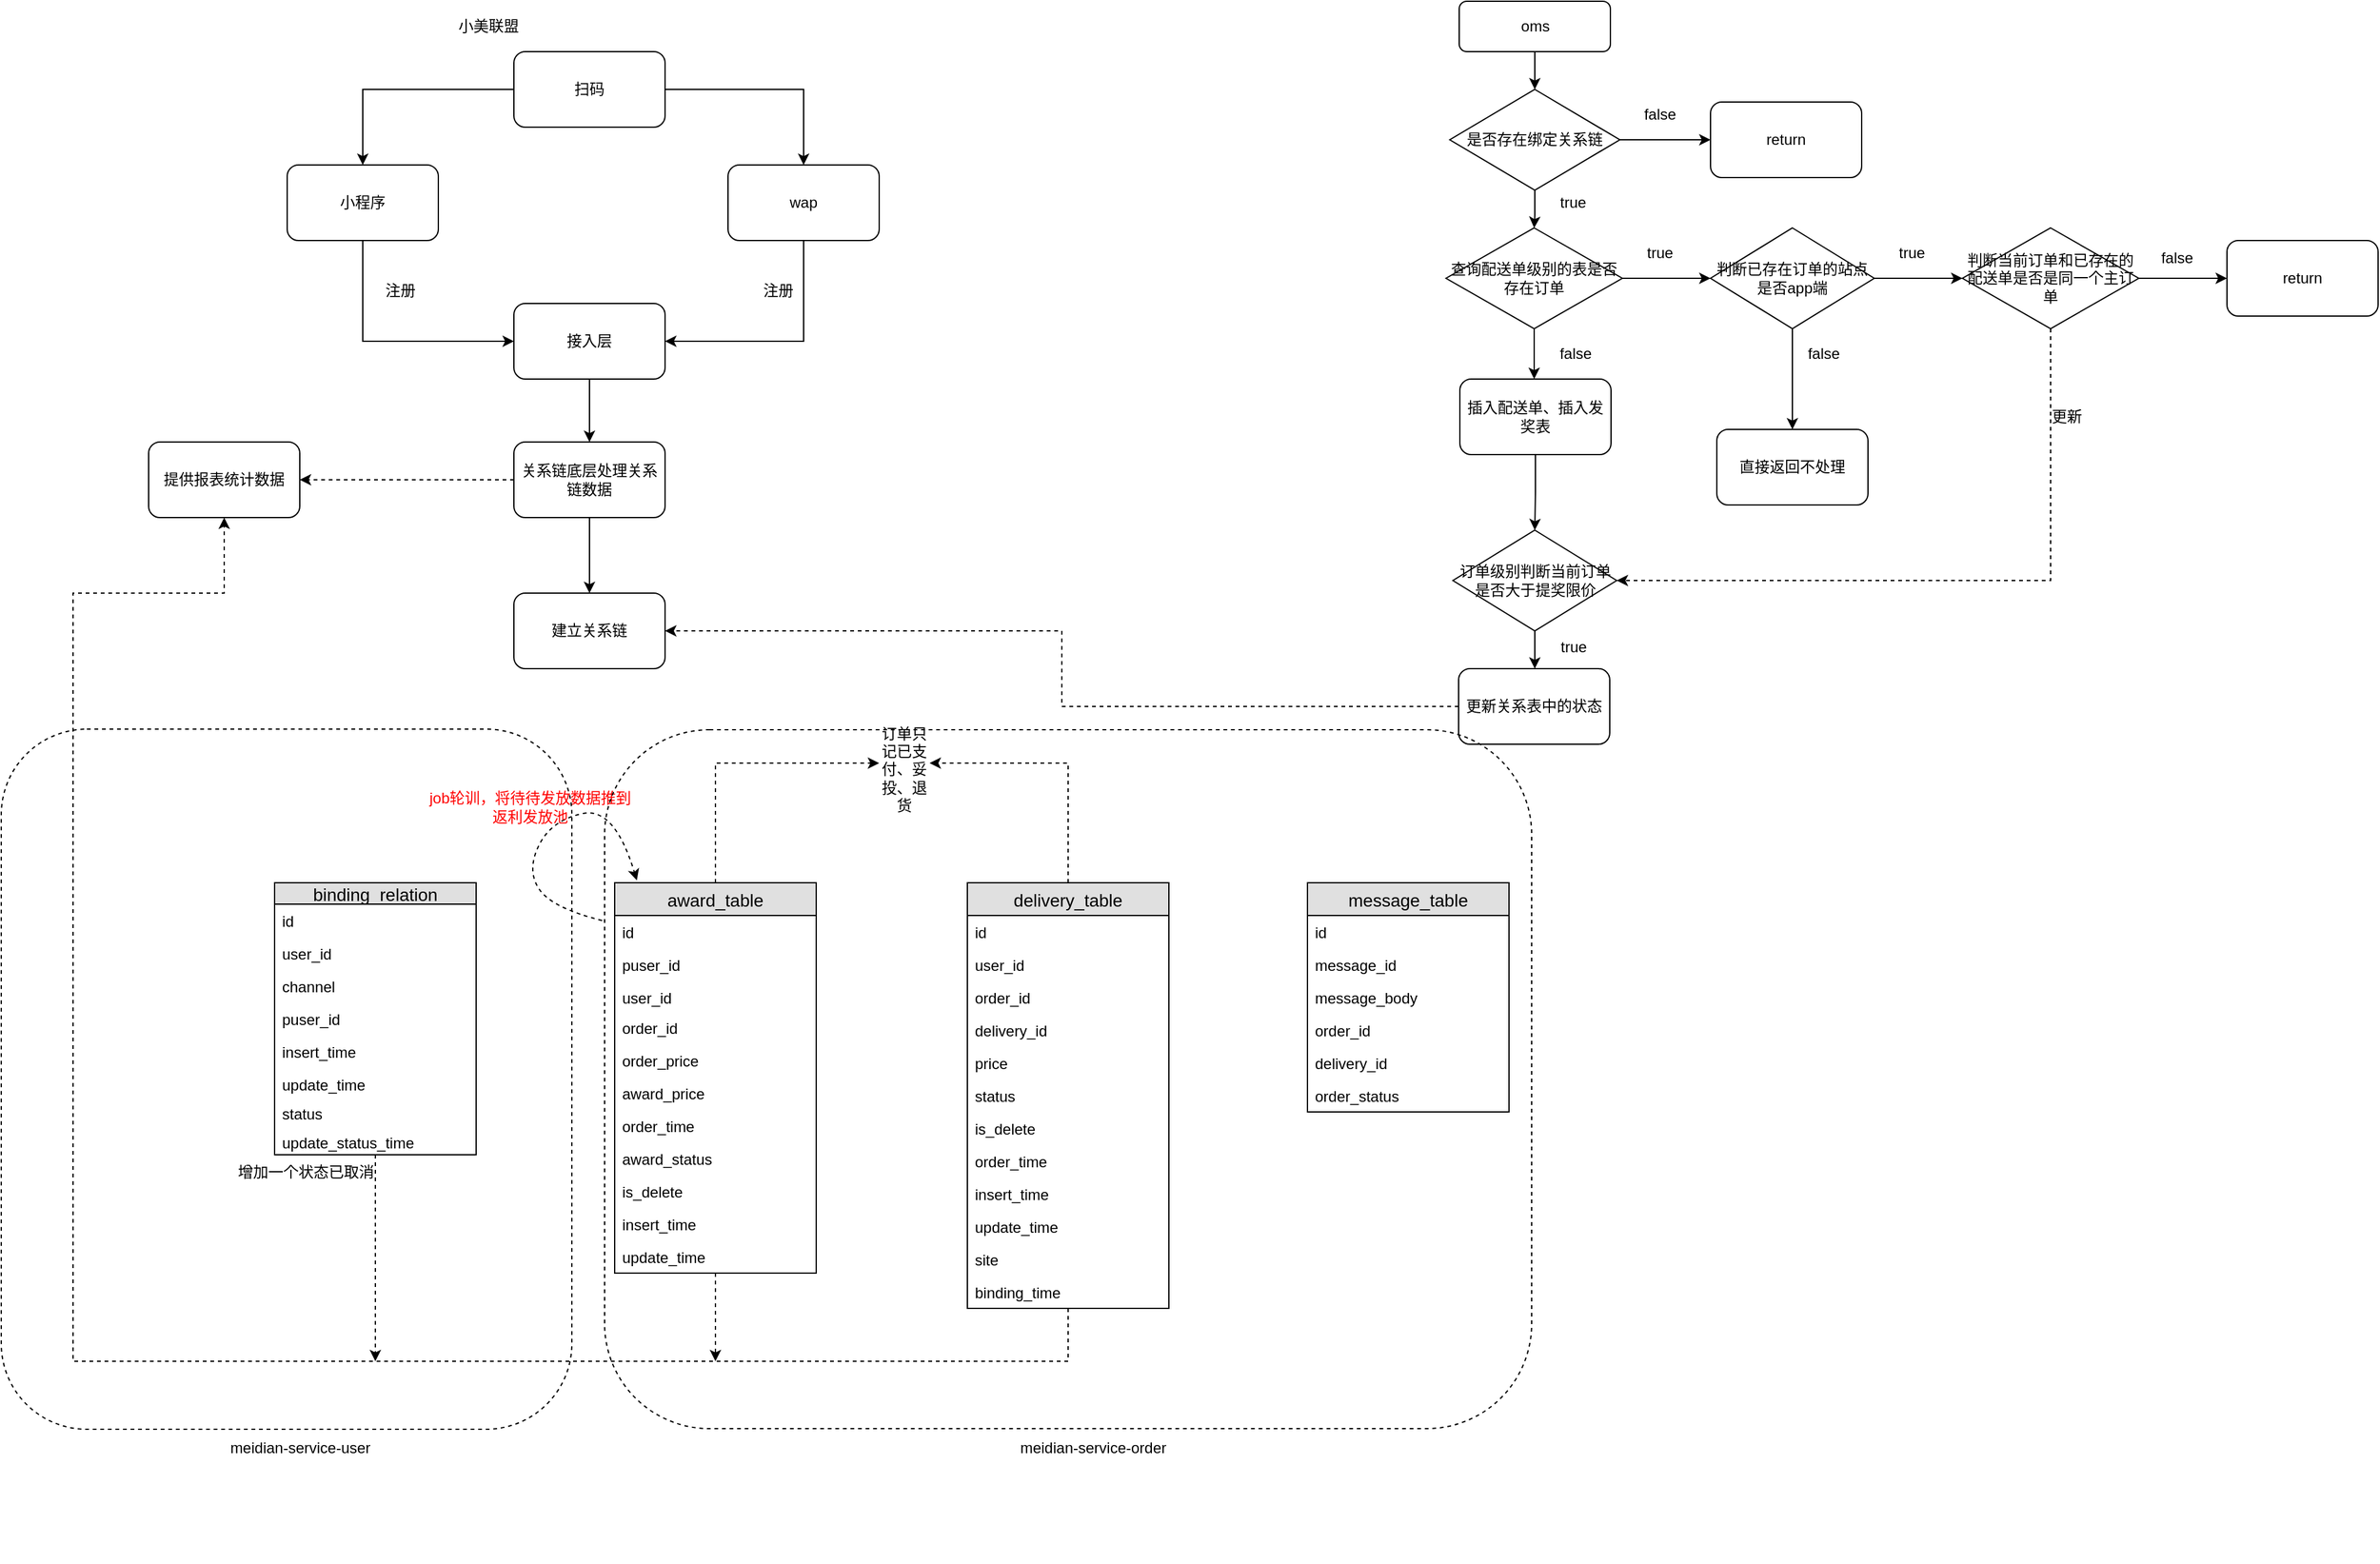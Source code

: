 <mxfile version="12.6.5" type="github">
  <diagram id="ViuxsVs0jhdlv3zUoUvD" name="Page-1">
    <mxGraphModel dx="2048" dy="631" grid="1" gridSize="10" guides="1" tooltips="1" connect="1" arrows="1" fold="1" page="1" pageScale="1" pageWidth="827" pageHeight="1169" background="none" math="0" shadow="0">
      <root>
        <mxCell id="0"/>
        <mxCell id="1" parent="0"/>
        <mxCell id="KdRfdlikvtDpbyzAhevV-1" value="小美联盟" style="text;html=1;strokeColor=none;fillColor=none;align=center;verticalAlign=middle;whiteSpace=wrap;rounded=0;" parent="1" vertex="1">
          <mxGeometry x="310" y="20" width="140" height="20" as="geometry"/>
        </mxCell>
        <mxCell id="KdRfdlikvtDpbyzAhevV-12" style="edgeStyle=orthogonalEdgeStyle;rounded=0;orthogonalLoop=1;jettySize=auto;html=1;entryX=1;entryY=0.5;entryDx=0;entryDy=0;" parent="1" source="KdRfdlikvtDpbyzAhevV-4" target="KdRfdlikvtDpbyzAhevV-10" edge="1">
          <mxGeometry relative="1" as="geometry">
            <Array as="points">
              <mxPoint x="630" y="280"/>
            </Array>
          </mxGeometry>
        </mxCell>
        <mxCell id="KdRfdlikvtDpbyzAhevV-4" value="wap" style="rounded=1;whiteSpace=wrap;html=1;" parent="1" vertex="1">
          <mxGeometry x="570" y="140" width="120" height="60" as="geometry"/>
        </mxCell>
        <mxCell id="KdRfdlikvtDpbyzAhevV-11" style="edgeStyle=orthogonalEdgeStyle;rounded=0;orthogonalLoop=1;jettySize=auto;html=1;entryX=0;entryY=0.5;entryDx=0;entryDy=0;" parent="1" source="KdRfdlikvtDpbyzAhevV-5" target="KdRfdlikvtDpbyzAhevV-10" edge="1">
          <mxGeometry relative="1" as="geometry">
            <Array as="points">
              <mxPoint x="280" y="280"/>
            </Array>
          </mxGeometry>
        </mxCell>
        <mxCell id="KdRfdlikvtDpbyzAhevV-5" value="小程序" style="rounded=1;whiteSpace=wrap;html=1;" parent="1" vertex="1">
          <mxGeometry x="220" y="140" width="120" height="60" as="geometry"/>
        </mxCell>
        <mxCell id="KdRfdlikvtDpbyzAhevV-7" style="edgeStyle=orthogonalEdgeStyle;rounded=0;orthogonalLoop=1;jettySize=auto;html=1;entryX=0.5;entryY=0;entryDx=0;entryDy=0;" parent="1" source="KdRfdlikvtDpbyzAhevV-6" target="KdRfdlikvtDpbyzAhevV-5" edge="1">
          <mxGeometry relative="1" as="geometry"/>
        </mxCell>
        <mxCell id="KdRfdlikvtDpbyzAhevV-8" style="edgeStyle=orthogonalEdgeStyle;rounded=0;orthogonalLoop=1;jettySize=auto;html=1;entryX=0.5;entryY=0;entryDx=0;entryDy=0;" parent="1" source="KdRfdlikvtDpbyzAhevV-6" target="KdRfdlikvtDpbyzAhevV-4" edge="1">
          <mxGeometry relative="1" as="geometry"/>
        </mxCell>
        <mxCell id="KdRfdlikvtDpbyzAhevV-6" value="扫码" style="rounded=1;whiteSpace=wrap;html=1;" parent="1" vertex="1">
          <mxGeometry x="400" y="50" width="120" height="60" as="geometry"/>
        </mxCell>
        <mxCell id="KdRfdlikvtDpbyzAhevV-13" style="edgeStyle=orthogonalEdgeStyle;rounded=0;orthogonalLoop=1;jettySize=auto;html=1;" parent="1" source="KdRfdlikvtDpbyzAhevV-10" edge="1">
          <mxGeometry relative="1" as="geometry">
            <mxPoint x="460" y="360" as="targetPoint"/>
          </mxGeometry>
        </mxCell>
        <mxCell id="KdRfdlikvtDpbyzAhevV-10" value="接入层" style="rounded=1;whiteSpace=wrap;html=1;" parent="1" vertex="1">
          <mxGeometry x="400" y="250" width="120" height="60" as="geometry"/>
        </mxCell>
        <mxCell id="KdRfdlikvtDpbyzAhevV-14" value="注册" style="text;html=1;strokeColor=none;fillColor=none;align=center;verticalAlign=middle;whiteSpace=wrap;rounded=0;" parent="1" vertex="1">
          <mxGeometry x="290" y="230" width="40" height="20" as="geometry"/>
        </mxCell>
        <mxCell id="KdRfdlikvtDpbyzAhevV-15" value="注册" style="text;html=1;strokeColor=none;fillColor=none;align=center;verticalAlign=middle;whiteSpace=wrap;rounded=0;" parent="1" vertex="1">
          <mxGeometry x="590" y="230" width="40" height="20" as="geometry"/>
        </mxCell>
        <mxCell id="KdRfdlikvtDpbyzAhevV-18" style="edgeStyle=orthogonalEdgeStyle;rounded=0;orthogonalLoop=1;jettySize=auto;html=1;" parent="1" source="KdRfdlikvtDpbyzAhevV-17" edge="1">
          <mxGeometry relative="1" as="geometry">
            <mxPoint x="460" y="480" as="targetPoint"/>
          </mxGeometry>
        </mxCell>
        <mxCell id="KdRfdlikvtDpbyzAhevV-46" style="edgeStyle=orthogonalEdgeStyle;rounded=0;orthogonalLoop=1;jettySize=auto;html=1;dashed=1;" parent="1" source="KdRfdlikvtDpbyzAhevV-17" edge="1">
          <mxGeometry relative="1" as="geometry">
            <mxPoint x="230" y="390" as="targetPoint"/>
          </mxGeometry>
        </mxCell>
        <mxCell id="KdRfdlikvtDpbyzAhevV-17" value="关系链底层处理关系链数据" style="rounded=1;whiteSpace=wrap;html=1;" parent="1" vertex="1">
          <mxGeometry x="400" y="360" width="120" height="60" as="geometry"/>
        </mxCell>
        <mxCell id="KdRfdlikvtDpbyzAhevV-19" value="建立关系链" style="rounded=1;whiteSpace=wrap;html=1;" parent="1" vertex="1">
          <mxGeometry x="400" y="480" width="120" height="60" as="geometry"/>
        </mxCell>
        <mxCell id="weVdjqVGFAg4G8JXfVWF-7" style="edgeStyle=orthogonalEdgeStyle;rounded=0;orthogonalLoop=1;jettySize=auto;html=1;entryX=0.5;entryY=0;entryDx=0;entryDy=0;" edge="1" parent="1" source="KdRfdlikvtDpbyzAhevV-20" target="weVdjqVGFAg4G8JXfVWF-6">
          <mxGeometry relative="1" as="geometry"/>
        </mxCell>
        <mxCell id="KdRfdlikvtDpbyzAhevV-20" value="oms" style="rounded=1;whiteSpace=wrap;html=1;" parent="1" vertex="1">
          <mxGeometry x="1150.5" y="10" width="120" height="40" as="geometry"/>
        </mxCell>
        <mxCell id="weVdjqVGFAg4G8JXfVWF-87" style="edgeStyle=orthogonalEdgeStyle;rounded=0;orthogonalLoop=1;jettySize=auto;html=1;entryX=0.5;entryY=0;entryDx=0;entryDy=0;" edge="1" parent="1" source="KdRfdlikvtDpbyzAhevV-24">
          <mxGeometry relative="1" as="geometry">
            <mxPoint x="1210.0" y="310" as="targetPoint"/>
          </mxGeometry>
        </mxCell>
        <mxCell id="weVdjqVGFAg4G8JXfVWF-99" style="edgeStyle=orthogonalEdgeStyle;rounded=0;orthogonalLoop=1;jettySize=auto;html=1;" edge="1" parent="1" source="KdRfdlikvtDpbyzAhevV-24">
          <mxGeometry relative="1" as="geometry">
            <mxPoint x="1350" y="230" as="targetPoint"/>
          </mxGeometry>
        </mxCell>
        <mxCell id="KdRfdlikvtDpbyzAhevV-24" value="查询配送单级别的表是否存在订单" style="rhombus;whiteSpace=wrap;html=1;" parent="1" vertex="1">
          <mxGeometry x="1140" y="190" width="140" height="80" as="geometry"/>
        </mxCell>
        <mxCell id="weVdjqVGFAg4G8JXfVWF-91" value="" style="edgeStyle=orthogonalEdgeStyle;rounded=0;orthogonalLoop=1;jettySize=auto;html=1;" edge="1" parent="1" source="KdRfdlikvtDpbyzAhevV-32">
          <mxGeometry relative="1" as="geometry">
            <mxPoint x="1210.5" y="540" as="targetPoint"/>
          </mxGeometry>
        </mxCell>
        <mxCell id="KdRfdlikvtDpbyzAhevV-32" value="订单级别判断当前订单是否大于提奖限价" style="rhombus;whiteSpace=wrap;html=1;" parent="1" vertex="1">
          <mxGeometry x="1145.5" y="430" width="130" height="80" as="geometry"/>
        </mxCell>
        <mxCell id="weVdjqVGFAg4G8JXfVWF-94" value="" style="edgeStyle=orthogonalEdgeStyle;rounded=0;orthogonalLoop=1;jettySize=auto;html=1;" edge="1" parent="1" source="weVdjqVGFAg4G8JXfVWF-90">
          <mxGeometry relative="1" as="geometry">
            <mxPoint x="1355.5" y="580" as="targetPoint"/>
          </mxGeometry>
        </mxCell>
        <mxCell id="KdRfdlikvtDpbyzAhevV-47" value="提供报表统计数据" style="rounded=1;whiteSpace=wrap;html=1;" parent="1" vertex="1">
          <mxGeometry x="110" y="360" width="120" height="60" as="geometry"/>
        </mxCell>
        <mxCell id="weVdjqVGFAg4G8JXfVWF-8" style="edgeStyle=orthogonalEdgeStyle;rounded=0;orthogonalLoop=1;jettySize=auto;html=1;entryX=0.5;entryY=0;entryDx=0;entryDy=0;" edge="1" parent="1" source="weVdjqVGFAg4G8JXfVWF-6" target="KdRfdlikvtDpbyzAhevV-24">
          <mxGeometry relative="1" as="geometry"/>
        </mxCell>
        <mxCell id="weVdjqVGFAg4G8JXfVWF-96" style="edgeStyle=orthogonalEdgeStyle;rounded=0;orthogonalLoop=1;jettySize=auto;html=1;" edge="1" parent="1" source="weVdjqVGFAg4G8JXfVWF-6">
          <mxGeometry relative="1" as="geometry">
            <mxPoint x="1350" y="120" as="targetPoint"/>
          </mxGeometry>
        </mxCell>
        <mxCell id="weVdjqVGFAg4G8JXfVWF-6" value="&lt;span style=&quot;white-space: normal&quot;&gt;是否存在绑定关系链&lt;/span&gt;" style="rhombus;whiteSpace=wrap;html=1;" vertex="1" parent="1">
          <mxGeometry x="1143" y="80" width="135" height="80" as="geometry"/>
        </mxCell>
        <mxCell id="weVdjqVGFAg4G8JXfVWF-118" style="edgeStyle=orthogonalEdgeStyle;rounded=0;orthogonalLoop=1;jettySize=auto;html=1;dashed=1;" edge="1" parent="1" source="weVdjqVGFAg4G8JXfVWF-13">
          <mxGeometry relative="1" as="geometry">
            <mxPoint x="290" y="1090" as="targetPoint"/>
          </mxGeometry>
        </mxCell>
        <mxCell id="weVdjqVGFAg4G8JXfVWF-13" value="binding_relation" style="swimlane;fontStyle=0;childLayout=stackLayout;horizontal=1;startSize=17;fillColor=#e0e0e0;horizontalStack=0;resizeParent=1;resizeParentMax=0;resizeLast=0;collapsible=1;marginBottom=0;swimlaneFillColor=#ffffff;align=center;fontSize=14;" vertex="1" parent="1">
          <mxGeometry x="210" y="710" width="160" height="216" as="geometry"/>
        </mxCell>
        <mxCell id="weVdjqVGFAg4G8JXfVWF-77" value="id" style="text;strokeColor=none;fillColor=none;spacingLeft=4;spacingRight=4;overflow=hidden;rotatable=0;points=[[0,0.5],[1,0.5]];portConstraint=eastwest;fontSize=12;" vertex="1" parent="weVdjqVGFAg4G8JXfVWF-13">
          <mxGeometry y="17" width="160" height="26" as="geometry"/>
        </mxCell>
        <mxCell id="weVdjqVGFAg4G8JXfVWF-14" value="user_id" style="text;strokeColor=none;fillColor=none;spacingLeft=4;spacingRight=4;overflow=hidden;rotatable=0;points=[[0,0.5],[1,0.5]];portConstraint=eastwest;fontSize=12;" vertex="1" parent="weVdjqVGFAg4G8JXfVWF-13">
          <mxGeometry y="43" width="160" height="26" as="geometry"/>
        </mxCell>
        <mxCell id="weVdjqVGFAg4G8JXfVWF-15" value="channel" style="text;strokeColor=none;fillColor=none;spacingLeft=4;spacingRight=4;overflow=hidden;rotatable=0;points=[[0,0.5],[1,0.5]];portConstraint=eastwest;fontSize=12;" vertex="1" parent="weVdjqVGFAg4G8JXfVWF-13">
          <mxGeometry y="69" width="160" height="26" as="geometry"/>
        </mxCell>
        <mxCell id="weVdjqVGFAg4G8JXfVWF-20" value="puser_id" style="text;strokeColor=none;fillColor=none;spacingLeft=4;spacingRight=4;overflow=hidden;rotatable=0;points=[[0,0.5],[1,0.5]];portConstraint=eastwest;fontSize=12;" vertex="1" parent="weVdjqVGFAg4G8JXfVWF-13">
          <mxGeometry y="95" width="160" height="26" as="geometry"/>
        </mxCell>
        <mxCell id="weVdjqVGFAg4G8JXfVWF-21" value="insert_time" style="text;strokeColor=none;fillColor=none;spacingLeft=4;spacingRight=4;overflow=hidden;rotatable=0;points=[[0,0.5],[1,0.5]];portConstraint=eastwest;fontSize=12;" vertex="1" parent="weVdjqVGFAg4G8JXfVWF-13">
          <mxGeometry y="121" width="160" height="26" as="geometry"/>
        </mxCell>
        <mxCell id="weVdjqVGFAg4G8JXfVWF-22" value="update_time" style="text;strokeColor=none;fillColor=none;spacingLeft=4;spacingRight=4;overflow=hidden;rotatable=0;points=[[0,0.5],[1,0.5]];portConstraint=eastwest;fontSize=12;" vertex="1" parent="weVdjqVGFAg4G8JXfVWF-13">
          <mxGeometry y="147" width="160" height="23" as="geometry"/>
        </mxCell>
        <mxCell id="weVdjqVGFAg4G8JXfVWF-23" value="status" style="text;strokeColor=none;fillColor=none;spacingLeft=4;spacingRight=4;overflow=hidden;rotatable=0;points=[[0,0.5],[1,0.5]];portConstraint=eastwest;fontSize=12;" vertex="1" parent="weVdjqVGFAg4G8JXfVWF-13">
          <mxGeometry y="170" width="160" height="23" as="geometry"/>
        </mxCell>
        <mxCell id="weVdjqVGFAg4G8JXfVWF-131" value="update_status_time" style="text;strokeColor=none;fillColor=none;spacingLeft=4;spacingRight=4;overflow=hidden;rotatable=0;points=[[0,0.5],[1,0.5]];portConstraint=eastwest;fontSize=12;" vertex="1" parent="weVdjqVGFAg4G8JXfVWF-13">
          <mxGeometry y="193" width="160" height="23" as="geometry"/>
        </mxCell>
        <mxCell id="weVdjqVGFAg4G8JXfVWF-116" style="edgeStyle=orthogonalEdgeStyle;rounded=0;orthogonalLoop=1;jettySize=auto;html=1;entryX=0;entryY=0.25;entryDx=0;entryDy=0;dashed=1;" edge="1" parent="1" source="weVdjqVGFAg4G8JXfVWF-29" target="weVdjqVGFAg4G8JXfVWF-46">
          <mxGeometry relative="1" as="geometry">
            <Array as="points">
              <mxPoint x="560" y="615"/>
            </Array>
          </mxGeometry>
        </mxCell>
        <mxCell id="weVdjqVGFAg4G8JXfVWF-117" style="edgeStyle=orthogonalEdgeStyle;rounded=0;orthogonalLoop=1;jettySize=auto;html=1;dashed=1;" edge="1" parent="1" source="weVdjqVGFAg4G8JXfVWF-29">
          <mxGeometry relative="1" as="geometry">
            <mxPoint x="560" y="1090" as="targetPoint"/>
          </mxGeometry>
        </mxCell>
        <mxCell id="weVdjqVGFAg4G8JXfVWF-29" value="award_table" style="swimlane;fontStyle=0;childLayout=stackLayout;horizontal=1;startSize=26;fillColor=#e0e0e0;horizontalStack=0;resizeParent=1;resizeParentMax=0;resizeLast=0;collapsible=1;marginBottom=0;swimlaneFillColor=#ffffff;align=center;fontSize=14;" vertex="1" parent="1">
          <mxGeometry x="480" y="710" width="160" height="310" as="geometry"/>
        </mxCell>
        <mxCell id="weVdjqVGFAg4G8JXfVWF-76" value="id" style="text;strokeColor=none;fillColor=none;spacingLeft=4;spacingRight=4;overflow=hidden;rotatable=0;points=[[0,0.5],[1,0.5]];portConstraint=eastwest;fontSize=12;" vertex="1" parent="weVdjqVGFAg4G8JXfVWF-29">
          <mxGeometry y="26" width="160" height="26" as="geometry"/>
        </mxCell>
        <mxCell id="weVdjqVGFAg4G8JXfVWF-66" value="puser_id" style="text;strokeColor=none;fillColor=none;spacingLeft=4;spacingRight=4;overflow=hidden;rotatable=0;points=[[0,0.5],[1,0.5]];portConstraint=eastwest;fontSize=12;" vertex="1" parent="weVdjqVGFAg4G8JXfVWF-29">
          <mxGeometry y="52" width="160" height="26" as="geometry"/>
        </mxCell>
        <mxCell id="weVdjqVGFAg4G8JXfVWF-70" value="user_id" style="text;strokeColor=none;fillColor=none;spacingLeft=4;spacingRight=4;overflow=hidden;rotatable=0;points=[[0,0.5],[1,0.5]];portConstraint=eastwest;fontSize=12;" vertex="1" parent="weVdjqVGFAg4G8JXfVWF-29">
          <mxGeometry y="78" width="160" height="24" as="geometry"/>
        </mxCell>
        <mxCell id="weVdjqVGFAg4G8JXfVWF-32" value="order_id" style="text;strokeColor=none;fillColor=none;spacingLeft=4;spacingRight=4;overflow=hidden;rotatable=0;points=[[0,0.5],[1,0.5]];portConstraint=eastwest;fontSize=12;" vertex="1" parent="weVdjqVGFAg4G8JXfVWF-29">
          <mxGeometry y="102" width="160" height="26" as="geometry"/>
        </mxCell>
        <mxCell id="weVdjqVGFAg4G8JXfVWF-58" value="order_price" style="text;strokeColor=none;fillColor=none;spacingLeft=4;spacingRight=4;overflow=hidden;rotatable=0;points=[[0,0.5],[1,0.5]];portConstraint=eastwest;fontSize=12;" vertex="1" parent="weVdjqVGFAg4G8JXfVWF-29">
          <mxGeometry y="128" width="160" height="26" as="geometry"/>
        </mxCell>
        <mxCell id="weVdjqVGFAg4G8JXfVWF-65" value="award_price" style="text;strokeColor=none;fillColor=none;spacingLeft=4;spacingRight=4;overflow=hidden;rotatable=0;points=[[0,0.5],[1,0.5]];portConstraint=eastwest;fontSize=12;" vertex="1" parent="weVdjqVGFAg4G8JXfVWF-29">
          <mxGeometry y="154" width="160" height="26" as="geometry"/>
        </mxCell>
        <mxCell id="weVdjqVGFAg4G8JXfVWF-68" value="order_time" style="text;strokeColor=none;fillColor=none;spacingLeft=4;spacingRight=4;overflow=hidden;rotatable=0;points=[[0,0.5],[1,0.5]];portConstraint=eastwest;fontSize=12;" vertex="1" parent="weVdjqVGFAg4G8JXfVWF-29">
          <mxGeometry y="180" width="160" height="26" as="geometry"/>
        </mxCell>
        <mxCell id="weVdjqVGFAg4G8JXfVWF-69" value="award_status" style="text;strokeColor=none;fillColor=none;spacingLeft=4;spacingRight=4;overflow=hidden;rotatable=0;points=[[0,0.5],[1,0.5]];portConstraint=eastwest;fontSize=12;" vertex="1" parent="weVdjqVGFAg4G8JXfVWF-29">
          <mxGeometry y="206" width="160" height="26" as="geometry"/>
        </mxCell>
        <mxCell id="weVdjqVGFAg4G8JXfVWF-75" value="is_delete" style="text;strokeColor=none;fillColor=none;spacingLeft=4;spacingRight=4;overflow=hidden;rotatable=0;points=[[0,0.5],[1,0.5]];portConstraint=eastwest;fontSize=12;" vertex="1" parent="weVdjqVGFAg4G8JXfVWF-29">
          <mxGeometry y="232" width="160" height="26" as="geometry"/>
        </mxCell>
        <mxCell id="weVdjqVGFAg4G8JXfVWF-78" value="insert_time" style="text;strokeColor=none;fillColor=none;spacingLeft=4;spacingRight=4;overflow=hidden;rotatable=0;points=[[0,0.5],[1,0.5]];portConstraint=eastwest;fontSize=12;" vertex="1" parent="weVdjqVGFAg4G8JXfVWF-29">
          <mxGeometry y="258" width="160" height="26" as="geometry"/>
        </mxCell>
        <mxCell id="weVdjqVGFAg4G8JXfVWF-79" value="update_time" style="text;strokeColor=none;fillColor=none;spacingLeft=4;spacingRight=4;overflow=hidden;rotatable=0;points=[[0,0.5],[1,0.5]];portConstraint=eastwest;fontSize=12;" vertex="1" parent="weVdjqVGFAg4G8JXfVWF-29">
          <mxGeometry y="284" width="160" height="26" as="geometry"/>
        </mxCell>
        <mxCell id="weVdjqVGFAg4G8JXfVWF-43" style="edgeStyle=orthogonalEdgeStyle;rounded=0;orthogonalLoop=1;jettySize=auto;html=1;entryX=0.5;entryY=1;entryDx=0;entryDy=0;dashed=1;" edge="1" parent="1" source="weVdjqVGFAg4G8JXfVWF-37" target="KdRfdlikvtDpbyzAhevV-47">
          <mxGeometry relative="1" as="geometry">
            <Array as="points">
              <mxPoint x="840" y="1090"/>
              <mxPoint x="50" y="1090"/>
              <mxPoint x="50" y="480"/>
              <mxPoint x="170" y="480"/>
            </Array>
          </mxGeometry>
        </mxCell>
        <mxCell id="weVdjqVGFAg4G8JXfVWF-115" style="edgeStyle=orthogonalEdgeStyle;rounded=0;orthogonalLoop=1;jettySize=auto;html=1;entryX=1;entryY=0.25;entryDx=0;entryDy=0;dashed=1;" edge="1" parent="1" source="weVdjqVGFAg4G8JXfVWF-37" target="weVdjqVGFAg4G8JXfVWF-46">
          <mxGeometry relative="1" as="geometry">
            <Array as="points">
              <mxPoint x="840" y="615"/>
            </Array>
          </mxGeometry>
        </mxCell>
        <mxCell id="weVdjqVGFAg4G8JXfVWF-37" value="delivery_table" style="swimlane;fontStyle=0;childLayout=stackLayout;horizontal=1;startSize=26;fillColor=#e0e0e0;horizontalStack=0;resizeParent=1;resizeParentMax=0;resizeLast=0;collapsible=1;marginBottom=0;swimlaneFillColor=#ffffff;align=center;fontSize=14;" vertex="1" parent="1">
          <mxGeometry x="760" y="710" width="160" height="338" as="geometry"/>
        </mxCell>
        <mxCell id="weVdjqVGFAg4G8JXfVWF-82" value="id" style="text;strokeColor=none;fillColor=none;spacingLeft=4;spacingRight=4;overflow=hidden;rotatable=0;points=[[0,0.5],[1,0.5]];portConstraint=eastwest;fontSize=12;" vertex="1" parent="weVdjqVGFAg4G8JXfVWF-37">
          <mxGeometry y="26" width="160" height="26" as="geometry"/>
        </mxCell>
        <mxCell id="weVdjqVGFAg4G8JXfVWF-45" value="user_id" style="text;strokeColor=none;fillColor=none;spacingLeft=4;spacingRight=4;overflow=hidden;rotatable=0;points=[[0,0.5],[1,0.5]];portConstraint=eastwest;fontSize=12;" vertex="1" parent="weVdjqVGFAg4G8JXfVWF-37">
          <mxGeometry y="52" width="160" height="26" as="geometry"/>
        </mxCell>
        <mxCell id="weVdjqVGFAg4G8JXfVWF-38" value="order_id" style="text;strokeColor=none;fillColor=none;spacingLeft=4;spacingRight=4;overflow=hidden;rotatable=0;points=[[0,0.5],[1,0.5]];portConstraint=eastwest;fontSize=12;" vertex="1" parent="weVdjqVGFAg4G8JXfVWF-37">
          <mxGeometry y="78" width="160" height="26" as="geometry"/>
        </mxCell>
        <mxCell id="weVdjqVGFAg4G8JXfVWF-39" value="delivery_id" style="text;strokeColor=none;fillColor=none;spacingLeft=4;spacingRight=4;overflow=hidden;rotatable=0;points=[[0,0.5],[1,0.5]];portConstraint=eastwest;fontSize=12;" vertex="1" parent="weVdjqVGFAg4G8JXfVWF-37">
          <mxGeometry y="104" width="160" height="26" as="geometry"/>
        </mxCell>
        <mxCell id="weVdjqVGFAg4G8JXfVWF-40" value="price" style="text;strokeColor=none;fillColor=none;spacingLeft=4;spacingRight=4;overflow=hidden;rotatable=0;points=[[0,0.5],[1,0.5]];portConstraint=eastwest;fontSize=12;" vertex="1" parent="weVdjqVGFAg4G8JXfVWF-37">
          <mxGeometry y="130" width="160" height="26" as="geometry"/>
        </mxCell>
        <mxCell id="weVdjqVGFAg4G8JXfVWF-41" value="status" style="text;strokeColor=none;fillColor=none;spacingLeft=4;spacingRight=4;overflow=hidden;rotatable=0;points=[[0,0.5],[1,0.5]];portConstraint=eastwest;fontSize=12;" vertex="1" parent="weVdjqVGFAg4G8JXfVWF-37">
          <mxGeometry y="156" width="160" height="26" as="geometry"/>
        </mxCell>
        <mxCell id="weVdjqVGFAg4G8JXfVWF-42" value="is_delete" style="text;strokeColor=none;fillColor=none;spacingLeft=4;spacingRight=4;overflow=hidden;rotatable=0;points=[[0,0.5],[1,0.5]];portConstraint=eastwest;fontSize=12;" vertex="1" parent="weVdjqVGFAg4G8JXfVWF-37">
          <mxGeometry y="182" width="160" height="26" as="geometry"/>
        </mxCell>
        <mxCell id="weVdjqVGFAg4G8JXfVWF-67" value="order_time" style="text;strokeColor=none;fillColor=none;spacingLeft=4;spacingRight=4;overflow=hidden;rotatable=0;points=[[0,0.5],[1,0.5]];portConstraint=eastwest;fontSize=12;" vertex="1" parent="weVdjqVGFAg4G8JXfVWF-37">
          <mxGeometry y="208" width="160" height="26" as="geometry"/>
        </mxCell>
        <mxCell id="weVdjqVGFAg4G8JXfVWF-80" value="insert_time" style="text;strokeColor=none;fillColor=none;spacingLeft=4;spacingRight=4;overflow=hidden;rotatable=0;points=[[0,0.5],[1,0.5]];portConstraint=eastwest;fontSize=12;" vertex="1" parent="weVdjqVGFAg4G8JXfVWF-37">
          <mxGeometry y="234" width="160" height="26" as="geometry"/>
        </mxCell>
        <mxCell id="weVdjqVGFAg4G8JXfVWF-81" value="update_time" style="text;strokeColor=none;fillColor=none;spacingLeft=4;spacingRight=4;overflow=hidden;rotatable=0;points=[[0,0.5],[1,0.5]];portConstraint=eastwest;fontSize=12;" vertex="1" parent="weVdjqVGFAg4G8JXfVWF-37">
          <mxGeometry y="260" width="160" height="26" as="geometry"/>
        </mxCell>
        <mxCell id="weVdjqVGFAg4G8JXfVWF-83" value="site" style="text;strokeColor=none;fillColor=none;spacingLeft=4;spacingRight=4;overflow=hidden;rotatable=0;points=[[0,0.5],[1,0.5]];portConstraint=eastwest;fontSize=12;" vertex="1" parent="weVdjqVGFAg4G8JXfVWF-37">
          <mxGeometry y="286" width="160" height="26" as="geometry"/>
        </mxCell>
        <mxCell id="weVdjqVGFAg4G8JXfVWF-145" value="binding_time" style="text;strokeColor=none;fillColor=none;spacingLeft=4;spacingRight=4;overflow=hidden;rotatable=0;points=[[0,0.5],[1,0.5]];portConstraint=eastwest;fontSize=12;" vertex="1" parent="weVdjqVGFAg4G8JXfVWF-37">
          <mxGeometry y="312" width="160" height="26" as="geometry"/>
        </mxCell>
        <mxCell id="weVdjqVGFAg4G8JXfVWF-46" value="订单只记已支付、妥投、退货" style="text;html=1;strokeColor=none;fillColor=none;align=center;verticalAlign=middle;whiteSpace=wrap;rounded=0;" vertex="1" parent="1">
          <mxGeometry x="690" y="610" width="40" height="20" as="geometry"/>
        </mxCell>
        <mxCell id="weVdjqVGFAg4G8JXfVWF-74" value="增加一个状态已取消" style="text;html=1;strokeColor=none;fillColor=none;align=center;verticalAlign=middle;whiteSpace=wrap;rounded=0;" vertex="1" parent="1">
          <mxGeometry x="180" y="930" width="110" height="20" as="geometry"/>
        </mxCell>
        <mxCell id="weVdjqVGFAg4G8JXfVWF-88" value="false" style="text;html=1;strokeColor=none;fillColor=none;align=center;verticalAlign=middle;whiteSpace=wrap;rounded=0;" vertex="1" parent="1">
          <mxGeometry x="1223" y="280" width="40" height="20" as="geometry"/>
        </mxCell>
        <mxCell id="weVdjqVGFAg4G8JXfVWF-92" value="true" style="text;html=1;align=center;verticalAlign=middle;resizable=0;points=[];autosize=1;" vertex="1" parent="1">
          <mxGeometry x="1221" y="513" width="40" height="20" as="geometry"/>
        </mxCell>
        <mxCell id="weVdjqVGFAg4G8JXfVWF-112" style="edgeStyle=orthogonalEdgeStyle;rounded=0;orthogonalLoop=1;jettySize=auto;html=1;dashed=1;" edge="1" parent="1" source="weVdjqVGFAg4G8JXfVWF-95" target="KdRfdlikvtDpbyzAhevV-19">
          <mxGeometry relative="1" as="geometry">
            <Array as="points">
              <mxPoint x="835" y="570"/>
              <mxPoint x="835" y="510"/>
            </Array>
          </mxGeometry>
        </mxCell>
        <mxCell id="weVdjqVGFAg4G8JXfVWF-95" value="&lt;span style=&quot;white-space: normal&quot;&gt;更新关系表中的状态&lt;/span&gt;" style="rounded=1;whiteSpace=wrap;html=1;" vertex="1" parent="1">
          <mxGeometry x="1150" y="540" width="120" height="60" as="geometry"/>
        </mxCell>
        <mxCell id="weVdjqVGFAg4G8JXfVWF-97" value="return" style="rounded=1;whiteSpace=wrap;html=1;" vertex="1" parent="1">
          <mxGeometry x="1350" y="90" width="120" height="60" as="geometry"/>
        </mxCell>
        <mxCell id="weVdjqVGFAg4G8JXfVWF-102" style="edgeStyle=orthogonalEdgeStyle;rounded=0;orthogonalLoop=1;jettySize=auto;html=1;" edge="1" parent="1" source="weVdjqVGFAg4G8JXfVWF-100">
          <mxGeometry relative="1" as="geometry">
            <mxPoint x="1550" y="230" as="targetPoint"/>
          </mxGeometry>
        </mxCell>
        <mxCell id="weVdjqVGFAg4G8JXfVWF-151" style="edgeStyle=orthogonalEdgeStyle;rounded=0;orthogonalLoop=1;jettySize=auto;html=1;entryX=0.5;entryY=0;entryDx=0;entryDy=0;" edge="1" parent="1" source="weVdjqVGFAg4G8JXfVWF-100" target="weVdjqVGFAg4G8JXfVWF-108">
          <mxGeometry relative="1" as="geometry"/>
        </mxCell>
        <mxCell id="weVdjqVGFAg4G8JXfVWF-100" value="判断已存在订单的站点是否app端" style="rhombus;whiteSpace=wrap;html=1;" vertex="1" parent="1">
          <mxGeometry x="1350" y="190" width="130" height="80" as="geometry"/>
        </mxCell>
        <mxCell id="weVdjqVGFAg4G8JXfVWF-101" value="true" style="text;html=1;strokeColor=none;fillColor=none;align=center;verticalAlign=middle;whiteSpace=wrap;rounded=0;" vertex="1" parent="1">
          <mxGeometry x="1290" y="200" width="40" height="20" as="geometry"/>
        </mxCell>
        <mxCell id="weVdjqVGFAg4G8JXfVWF-104" value="true" style="text;html=1;strokeColor=none;fillColor=none;align=center;verticalAlign=middle;whiteSpace=wrap;rounded=0;" vertex="1" parent="1">
          <mxGeometry x="1490" y="200" width="40" height="20" as="geometry"/>
        </mxCell>
        <mxCell id="weVdjqVGFAg4G8JXfVWF-108" value="直接返回不处理" style="rounded=1;whiteSpace=wrap;html=1;" vertex="1" parent="1">
          <mxGeometry x="1355" y="350" width="120" height="60" as="geometry"/>
        </mxCell>
        <mxCell id="weVdjqVGFAg4G8JXfVWF-109" value="false" style="text;html=1;strokeColor=none;fillColor=none;align=center;verticalAlign=middle;whiteSpace=wrap;rounded=0;" vertex="1" parent="1">
          <mxGeometry x="1420" y="280" width="40" height="20" as="geometry"/>
        </mxCell>
        <mxCell id="weVdjqVGFAg4G8JXfVWF-111" value="更新" style="text;html=1;strokeColor=none;fillColor=none;align=center;verticalAlign=middle;whiteSpace=wrap;rounded=0;" vertex="1" parent="1">
          <mxGeometry x="1613" y="330" width="40" height="20" as="geometry"/>
        </mxCell>
        <mxCell id="weVdjqVGFAg4G8JXfVWF-120" value="" style="curved=1;endArrow=classic;html=1;dashed=1;entryX=0.11;entryY=-0.006;entryDx=0;entryDy=0;entryPerimeter=0;" edge="1" parent="1" target="weVdjqVGFAg4G8JXfVWF-29">
          <mxGeometry width="50" height="50" relative="1" as="geometry">
            <mxPoint x="470" y="740" as="sourcePoint"/>
            <mxPoint x="510" y="700" as="targetPoint"/>
            <Array as="points">
              <mxPoint x="430" y="730"/>
              <mxPoint x="410" y="700"/>
              <mxPoint x="430" y="660"/>
              <mxPoint x="480" y="650"/>
            </Array>
          </mxGeometry>
        </mxCell>
        <mxCell id="weVdjqVGFAg4G8JXfVWF-121" value="&lt;font color=&quot;#ff0000&quot;&gt;job轮训，将待待发放数据推到返利发放池&lt;/font&gt;" style="text;html=1;strokeColor=none;fillColor=none;align=center;verticalAlign=middle;whiteSpace=wrap;rounded=0;" vertex="1" parent="1">
          <mxGeometry x="328.41" y="640" width="170" height="20" as="geometry"/>
        </mxCell>
        <mxCell id="weVdjqVGFAg4G8JXfVWF-126" value="message_table" style="swimlane;fontStyle=0;childLayout=stackLayout;horizontal=1;startSize=26;fillColor=#e0e0e0;horizontalStack=0;resizeParent=1;resizeParentMax=0;resizeLast=0;collapsible=1;marginBottom=0;swimlaneFillColor=#ffffff;align=center;fontSize=14;" vertex="1" parent="1">
          <mxGeometry x="1030" y="710" width="160" height="182" as="geometry"/>
        </mxCell>
        <mxCell id="weVdjqVGFAg4G8JXfVWF-127" value="id" style="text;strokeColor=none;fillColor=none;spacingLeft=4;spacingRight=4;overflow=hidden;rotatable=0;points=[[0,0.5],[1,0.5]];portConstraint=eastwest;fontSize=12;" vertex="1" parent="weVdjqVGFAg4G8JXfVWF-126">
          <mxGeometry y="26" width="160" height="26" as="geometry"/>
        </mxCell>
        <mxCell id="weVdjqVGFAg4G8JXfVWF-128" value="message_id" style="text;strokeColor=none;fillColor=none;spacingLeft=4;spacingRight=4;overflow=hidden;rotatable=0;points=[[0,0.5],[1,0.5]];portConstraint=eastwest;fontSize=12;" vertex="1" parent="weVdjqVGFAg4G8JXfVWF-126">
          <mxGeometry y="52" width="160" height="26" as="geometry"/>
        </mxCell>
        <mxCell id="weVdjqVGFAg4G8JXfVWF-129" value="message_body" style="text;strokeColor=none;fillColor=none;spacingLeft=4;spacingRight=4;overflow=hidden;rotatable=0;points=[[0,0.5],[1,0.5]];portConstraint=eastwest;fontSize=12;" vertex="1" parent="weVdjqVGFAg4G8JXfVWF-126">
          <mxGeometry y="78" width="160" height="26" as="geometry"/>
        </mxCell>
        <mxCell id="weVdjqVGFAg4G8JXfVWF-130" value="order_id" style="text;strokeColor=none;fillColor=none;spacingLeft=4;spacingRight=4;overflow=hidden;rotatable=0;points=[[0,0.5],[1,0.5]];portConstraint=eastwest;fontSize=12;" vertex="1" parent="weVdjqVGFAg4G8JXfVWF-126">
          <mxGeometry y="104" width="160" height="26" as="geometry"/>
        </mxCell>
        <mxCell id="weVdjqVGFAg4G8JXfVWF-132" value="delivery_id" style="text;strokeColor=none;fillColor=none;spacingLeft=4;spacingRight=4;overflow=hidden;rotatable=0;points=[[0,0.5],[1,0.5]];portConstraint=eastwest;fontSize=12;" vertex="1" parent="weVdjqVGFAg4G8JXfVWF-126">
          <mxGeometry y="130" width="160" height="26" as="geometry"/>
        </mxCell>
        <mxCell id="weVdjqVGFAg4G8JXfVWF-133" value="order_status" style="text;strokeColor=none;fillColor=none;spacingLeft=4;spacingRight=4;overflow=hidden;rotatable=0;points=[[0,0.5],[1,0.5]];portConstraint=eastwest;fontSize=12;" vertex="1" parent="weVdjqVGFAg4G8JXfVWF-126">
          <mxGeometry y="156" width="160" height="26" as="geometry"/>
        </mxCell>
        <mxCell id="weVdjqVGFAg4G8JXfVWF-135" value="" style="rounded=1;whiteSpace=wrap;html=1;shadow=0;gradientColor=none;fillColor=none;strokeColor=none;" vertex="1" parent="1">
          <mxGeometry x="10" y="1190" width="120" height="60" as="geometry"/>
        </mxCell>
        <mxCell id="weVdjqVGFAg4G8JXfVWF-136" value="" style="rounded=1;whiteSpace=wrap;html=1;shadow=0;strokeColor=#000000;fillColor=none;gradientColor=#ffffff;dashed=1;" vertex="1" parent="1">
          <mxGeometry x="-7" y="588" width="453" height="556" as="geometry"/>
        </mxCell>
        <mxCell id="weVdjqVGFAg4G8JXfVWF-138" value="" style="rounded=1;whiteSpace=wrap;html=1;shadow=0;dashed=1;strokeColor=#000000;fillColor=none;gradientColor=#ffffff;" vertex="1" parent="1">
          <mxGeometry x="472" y="588.5" width="736" height="555" as="geometry"/>
        </mxCell>
        <mxCell id="weVdjqVGFAg4G8JXfVWF-139" value="meidian-service-user" style="text;html=1;strokeColor=none;fillColor=none;align=center;verticalAlign=middle;whiteSpace=wrap;rounded=0;shadow=0;dashed=1;" vertex="1" parent="1">
          <mxGeometry x="160" y="1149" width="141" height="20" as="geometry"/>
        </mxCell>
        <mxCell id="weVdjqVGFAg4G8JXfVWF-140" value="meidian-service-order" style="text;html=1;strokeColor=none;fillColor=none;align=center;verticalAlign=middle;whiteSpace=wrap;rounded=0;shadow=0;dashed=1;" vertex="1" parent="1">
          <mxGeometry x="790" y="1149" width="140" height="20" as="geometry"/>
        </mxCell>
        <mxCell id="weVdjqVGFAg4G8JXfVWF-141" value="false" style="text;html=1;strokeColor=none;fillColor=none;align=center;verticalAlign=middle;whiteSpace=wrap;rounded=0;shadow=0;dashed=1;" vertex="1" parent="1">
          <mxGeometry x="1290" y="90" width="40" height="20" as="geometry"/>
        </mxCell>
        <mxCell id="weVdjqVGFAg4G8JXfVWF-142" value="true" style="text;html=1;strokeColor=none;fillColor=none;align=center;verticalAlign=middle;whiteSpace=wrap;rounded=0;shadow=0;dashed=1;" vertex="1" parent="1">
          <mxGeometry x="1221" y="160" width="40" height="20" as="geometry"/>
        </mxCell>
        <mxCell id="weVdjqVGFAg4G8JXfVWF-144" style="edgeStyle=orthogonalEdgeStyle;rounded=0;orthogonalLoop=1;jettySize=auto;html=1;entryX=0.5;entryY=0;entryDx=0;entryDy=0;" edge="1" parent="1" source="weVdjqVGFAg4G8JXfVWF-143" target="KdRfdlikvtDpbyzAhevV-32">
          <mxGeometry relative="1" as="geometry"/>
        </mxCell>
        <mxCell id="weVdjqVGFAg4G8JXfVWF-143" value="&lt;span style=&quot;white-space: normal&quot;&gt;插入配送单、插入发奖表&lt;/span&gt;" style="rounded=1;whiteSpace=wrap;html=1;shadow=0;strokeColor=#000000;fillColor=none;gradientColor=#ffffff;" vertex="1" parent="1">
          <mxGeometry x="1151" y="310" width="120" height="60" as="geometry"/>
        </mxCell>
        <mxCell id="weVdjqVGFAg4G8JXfVWF-147" style="edgeStyle=orthogonalEdgeStyle;rounded=0;orthogonalLoop=1;jettySize=auto;html=1;" edge="1" parent="1" source="weVdjqVGFAg4G8JXfVWF-146">
          <mxGeometry relative="1" as="geometry">
            <mxPoint x="1760" y="230" as="targetPoint"/>
          </mxGeometry>
        </mxCell>
        <mxCell id="weVdjqVGFAg4G8JXfVWF-150" style="edgeStyle=orthogonalEdgeStyle;rounded=0;orthogonalLoop=1;jettySize=auto;html=1;entryX=1;entryY=0.5;entryDx=0;entryDy=0;dashed=1;" edge="1" parent="1" source="weVdjqVGFAg4G8JXfVWF-146" target="KdRfdlikvtDpbyzAhevV-32">
          <mxGeometry relative="1" as="geometry">
            <Array as="points">
              <mxPoint x="1620" y="470"/>
            </Array>
          </mxGeometry>
        </mxCell>
        <mxCell id="weVdjqVGFAg4G8JXfVWF-146" value="判断当前订单和已存在的配送单是否是同一个主订单" style="rhombus;whiteSpace=wrap;html=1;shadow=0;strokeColor=#000000;fillColor=none;gradientColor=#ffffff;" vertex="1" parent="1">
          <mxGeometry x="1550" y="190" width="140" height="80" as="geometry"/>
        </mxCell>
        <mxCell id="weVdjqVGFAg4G8JXfVWF-148" value="return" style="rounded=1;whiteSpace=wrap;html=1;shadow=0;strokeColor=#000000;fillColor=none;gradientColor=#ffffff;" vertex="1" parent="1">
          <mxGeometry x="1760" y="200" width="120" height="60" as="geometry"/>
        </mxCell>
        <mxCell id="weVdjqVGFAg4G8JXfVWF-149" value="false" style="text;html=1;align=center;verticalAlign=middle;resizable=0;points=[];autosize=1;" vertex="1" parent="1">
          <mxGeometry x="1700" y="204" width="40" height="20" as="geometry"/>
        </mxCell>
      </root>
    </mxGraphModel>
  </diagram>
</mxfile>
